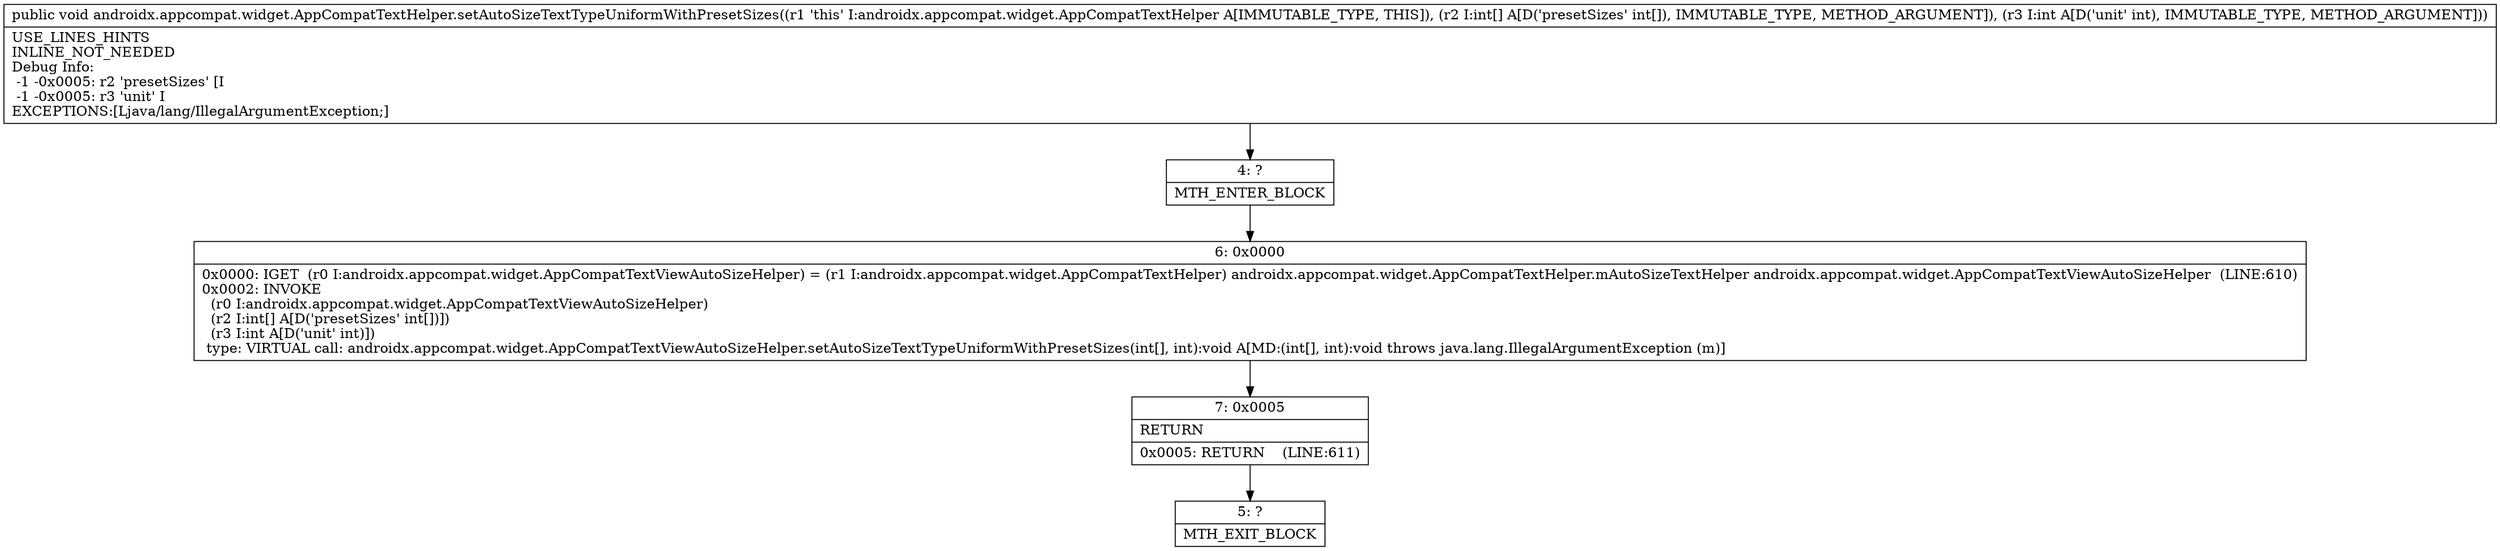 digraph "CFG forandroidx.appcompat.widget.AppCompatTextHelper.setAutoSizeTextTypeUniformWithPresetSizes([II)V" {
Node_4 [shape=record,label="{4\:\ ?|MTH_ENTER_BLOCK\l}"];
Node_6 [shape=record,label="{6\:\ 0x0000|0x0000: IGET  (r0 I:androidx.appcompat.widget.AppCompatTextViewAutoSizeHelper) = (r1 I:androidx.appcompat.widget.AppCompatTextHelper) androidx.appcompat.widget.AppCompatTextHelper.mAutoSizeTextHelper androidx.appcompat.widget.AppCompatTextViewAutoSizeHelper  (LINE:610)\l0x0002: INVOKE  \l  (r0 I:androidx.appcompat.widget.AppCompatTextViewAutoSizeHelper)\l  (r2 I:int[] A[D('presetSizes' int[])])\l  (r3 I:int A[D('unit' int)])\l type: VIRTUAL call: androidx.appcompat.widget.AppCompatTextViewAutoSizeHelper.setAutoSizeTextTypeUniformWithPresetSizes(int[], int):void A[MD:(int[], int):void throws java.lang.IllegalArgumentException (m)]\l}"];
Node_7 [shape=record,label="{7\:\ 0x0005|RETURN\l|0x0005: RETURN    (LINE:611)\l}"];
Node_5 [shape=record,label="{5\:\ ?|MTH_EXIT_BLOCK\l}"];
MethodNode[shape=record,label="{public void androidx.appcompat.widget.AppCompatTextHelper.setAutoSizeTextTypeUniformWithPresetSizes((r1 'this' I:androidx.appcompat.widget.AppCompatTextHelper A[IMMUTABLE_TYPE, THIS]), (r2 I:int[] A[D('presetSizes' int[]), IMMUTABLE_TYPE, METHOD_ARGUMENT]), (r3 I:int A[D('unit' int), IMMUTABLE_TYPE, METHOD_ARGUMENT]))  | USE_LINES_HINTS\lINLINE_NOT_NEEDED\lDebug Info:\l  \-1 \-0x0005: r2 'presetSizes' [I\l  \-1 \-0x0005: r3 'unit' I\lEXCEPTIONS:[Ljava\/lang\/IllegalArgumentException;]\l}"];
MethodNode -> Node_4;Node_4 -> Node_6;
Node_6 -> Node_7;
Node_7 -> Node_5;
}

